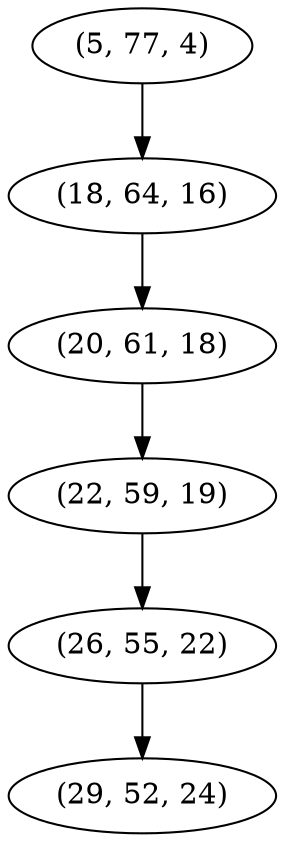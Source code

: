digraph tree {
    "(5, 77, 4)";
    "(18, 64, 16)";
    "(20, 61, 18)";
    "(22, 59, 19)";
    "(26, 55, 22)";
    "(29, 52, 24)";
    "(5, 77, 4)" -> "(18, 64, 16)";
    "(18, 64, 16)" -> "(20, 61, 18)";
    "(20, 61, 18)" -> "(22, 59, 19)";
    "(22, 59, 19)" -> "(26, 55, 22)";
    "(26, 55, 22)" -> "(29, 52, 24)";
}
